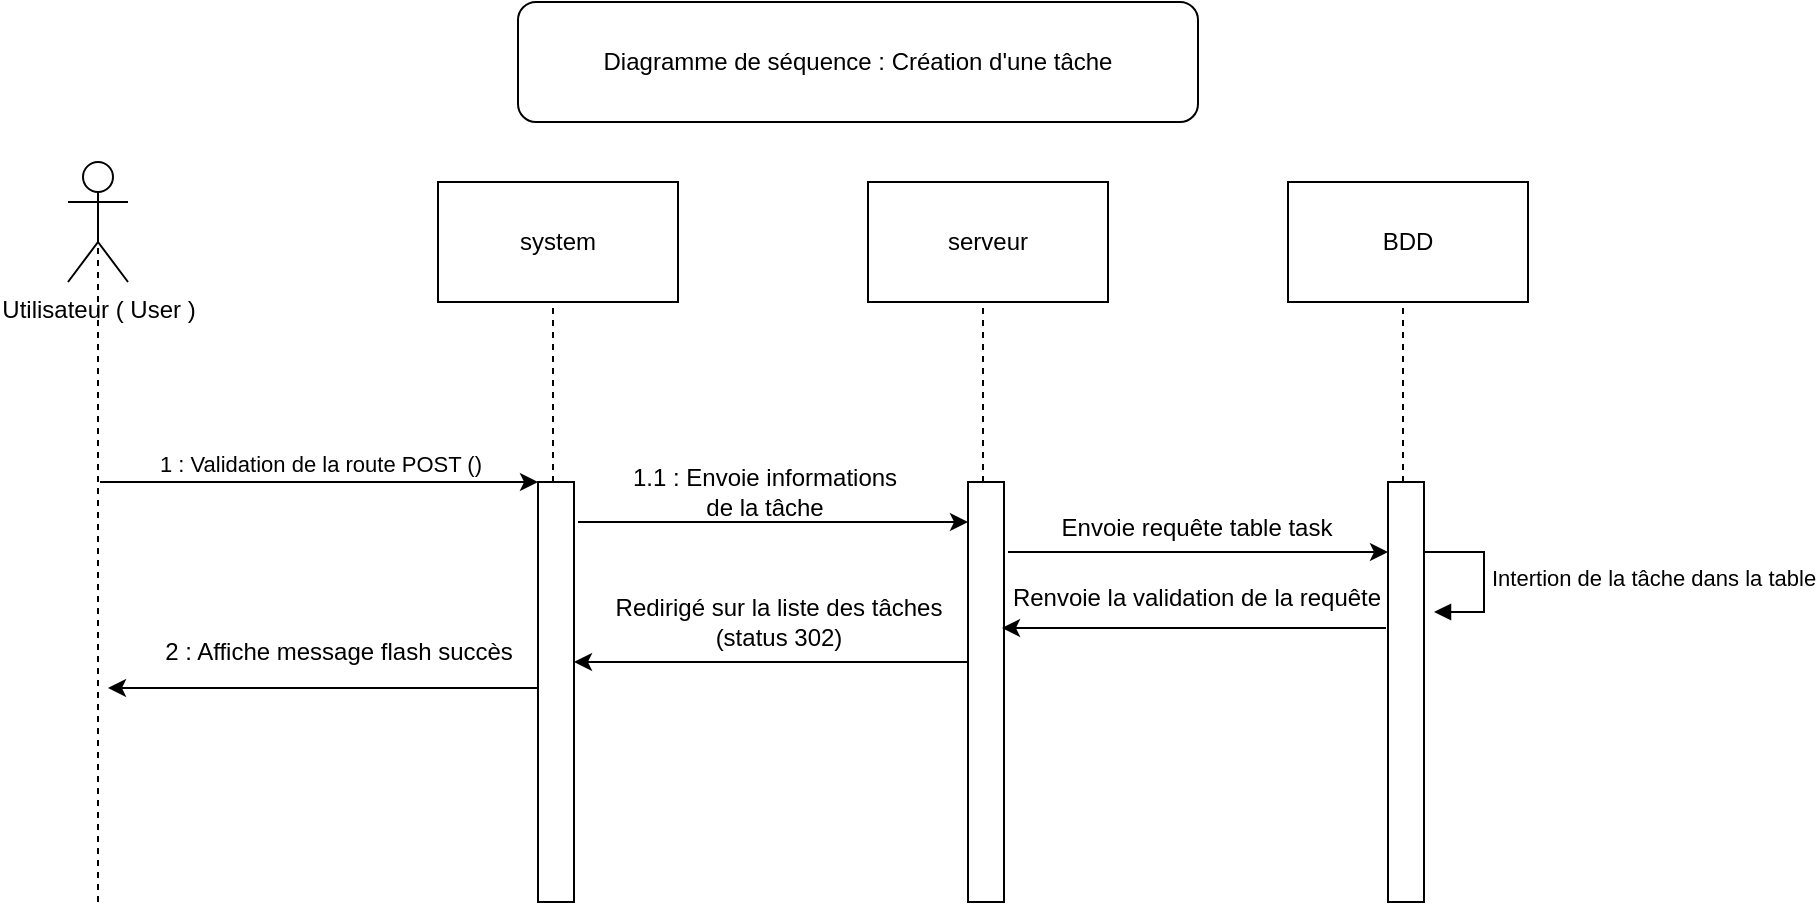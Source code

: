 <mxfile version="24.6.4" type="device">
  <diagram name="Page-1" id="pZG1M59RmN2wXBVbZ4O0">
    <mxGraphModel dx="1434" dy="797" grid="1" gridSize="10" guides="1" tooltips="1" connect="1" arrows="1" fold="1" page="1" pageScale="1" pageWidth="827" pageHeight="1169" math="0" shadow="0">
      <root>
        <mxCell id="0" />
        <mxCell id="1" parent="0" />
        <mxCell id="PcoCoD3mR92E2FILN2pQ-1" value="Utilisateur ( User ) " style="shape=umlActor;verticalLabelPosition=bottom;verticalAlign=top;html=1;outlineConnect=0;" vertex="1" parent="1">
          <mxGeometry x="775" y="430" width="30" height="60" as="geometry" />
        </mxCell>
        <mxCell id="PcoCoD3mR92E2FILN2pQ-2" value="" style="endArrow=none;dashed=1;html=1;rounded=0;entryX=0.5;entryY=0.5;entryDx=0;entryDy=0;entryPerimeter=0;" edge="1" parent="1" target="PcoCoD3mR92E2FILN2pQ-1">
          <mxGeometry width="50" height="50" relative="1" as="geometry">
            <mxPoint x="790" y="800" as="sourcePoint" />
            <mxPoint x="795" y="520" as="targetPoint" />
          </mxGeometry>
        </mxCell>
        <mxCell id="PcoCoD3mR92E2FILN2pQ-3" value="system" style="rounded=0;whiteSpace=wrap;html=1;" vertex="1" parent="1">
          <mxGeometry x="960" y="440" width="120" height="60" as="geometry" />
        </mxCell>
        <mxCell id="PcoCoD3mR92E2FILN2pQ-4" value="" style="endArrow=none;dashed=1;html=1;rounded=0;entryX=0.5;entryY=0.5;entryDx=0;entryDy=0;entryPerimeter=0;" edge="1" parent="1" source="PcoCoD3mR92E2FILN2pQ-5">
          <mxGeometry width="50" height="50" relative="1" as="geometry">
            <mxPoint x="1022.13" y="1099.61" as="sourcePoint" />
            <mxPoint x="1017.5" y="500" as="targetPoint" />
          </mxGeometry>
        </mxCell>
        <mxCell id="PcoCoD3mR92E2FILN2pQ-5" value="" style="html=1;points=[];perimeter=orthogonalPerimeter;outlineConnect=0;targetShapes=umlLifeline;portConstraint=eastwest;newEdgeStyle={&quot;edgeStyle&quot;:&quot;elbowEdgeStyle&quot;,&quot;elbow&quot;:&quot;vertical&quot;,&quot;curved&quot;:0,&quot;rounded&quot;:0};" vertex="1" parent="1">
          <mxGeometry x="1010" y="590" width="18" height="210" as="geometry" />
        </mxCell>
        <mxCell id="PcoCoD3mR92E2FILN2pQ-6" value="" style="endArrow=classic;html=1;rounded=0;" edge="1" parent="1" target="PcoCoD3mR92E2FILN2pQ-5">
          <mxGeometry width="50" height="50" relative="1" as="geometry">
            <mxPoint x="791" y="590" as="sourcePoint" />
            <mxPoint x="841" y="540" as="targetPoint" />
          </mxGeometry>
        </mxCell>
        <mxCell id="PcoCoD3mR92E2FILN2pQ-7" value="1 : Validation de la route POST ()" style="edgeLabel;html=1;align=center;verticalAlign=middle;resizable=0;points=[];" vertex="1" connectable="0" parent="PcoCoD3mR92E2FILN2pQ-6">
          <mxGeometry x="0.315" y="-3" relative="1" as="geometry">
            <mxPoint x="-34" y="-12" as="offset" />
          </mxGeometry>
        </mxCell>
        <mxCell id="PcoCoD3mR92E2FILN2pQ-8" value="serveur" style="rounded=0;whiteSpace=wrap;html=1;" vertex="1" parent="1">
          <mxGeometry x="1175" y="440" width="120" height="60" as="geometry" />
        </mxCell>
        <mxCell id="PcoCoD3mR92E2FILN2pQ-9" value="" style="endArrow=none;dashed=1;html=1;rounded=0;entryX=0.5;entryY=0.5;entryDx=0;entryDy=0;entryPerimeter=0;" edge="1" parent="1" source="PcoCoD3mR92E2FILN2pQ-10">
          <mxGeometry width="50" height="50" relative="1" as="geometry">
            <mxPoint x="1232.5" y="830" as="sourcePoint" />
            <mxPoint x="1232.5" y="500" as="targetPoint" />
          </mxGeometry>
        </mxCell>
        <mxCell id="PcoCoD3mR92E2FILN2pQ-10" value="" style="html=1;points=[];perimeter=orthogonalPerimeter;outlineConnect=0;targetShapes=umlLifeline;portConstraint=eastwest;newEdgeStyle={&quot;edgeStyle&quot;:&quot;elbowEdgeStyle&quot;,&quot;elbow&quot;:&quot;vertical&quot;,&quot;curved&quot;:0,&quot;rounded&quot;:0};" vertex="1" parent="1">
          <mxGeometry x="1225" y="590" width="18" height="210" as="geometry" />
        </mxCell>
        <mxCell id="PcoCoD3mR92E2FILN2pQ-11" value="BDD" style="rounded=0;whiteSpace=wrap;html=1;" vertex="1" parent="1">
          <mxGeometry x="1385" y="440" width="120" height="60" as="geometry" />
        </mxCell>
        <mxCell id="PcoCoD3mR92E2FILN2pQ-12" value="" style="endArrow=none;dashed=1;html=1;rounded=0;entryX=0.5;entryY=0.5;entryDx=0;entryDy=0;entryPerimeter=0;" edge="1" parent="1" source="PcoCoD3mR92E2FILN2pQ-13">
          <mxGeometry width="50" height="50" relative="1" as="geometry">
            <mxPoint x="1442.5" y="830" as="sourcePoint" />
            <mxPoint x="1442.5" y="500" as="targetPoint" />
          </mxGeometry>
        </mxCell>
        <mxCell id="PcoCoD3mR92E2FILN2pQ-13" value="" style="html=1;points=[];perimeter=orthogonalPerimeter;outlineConnect=0;targetShapes=umlLifeline;portConstraint=eastwest;newEdgeStyle={&quot;edgeStyle&quot;:&quot;elbowEdgeStyle&quot;,&quot;elbow&quot;:&quot;vertical&quot;,&quot;curved&quot;:0,&quot;rounded&quot;:0};" vertex="1" parent="1">
          <mxGeometry x="1435" y="590" width="18" height="210" as="geometry" />
        </mxCell>
        <mxCell id="PcoCoD3mR92E2FILN2pQ-14" value="" style="endArrow=classic;html=1;rounded=0;" edge="1" parent="1" target="PcoCoD3mR92E2FILN2pQ-10">
          <mxGeometry width="50" height="50" relative="1" as="geometry">
            <mxPoint x="1030" y="610" as="sourcePoint" />
            <mxPoint x="1185" y="610" as="targetPoint" />
          </mxGeometry>
        </mxCell>
        <mxCell id="PcoCoD3mR92E2FILN2pQ-15" value="1.1 : Envoie informations &lt;br&gt;de la tâche" style="text;html=1;align=center;verticalAlign=middle;resizable=0;points=[];autosize=1;strokeColor=none;fillColor=none;" vertex="1" parent="1">
          <mxGeometry x="1043" y="575" width="160" height="40" as="geometry" />
        </mxCell>
        <mxCell id="PcoCoD3mR92E2FILN2pQ-16" value="Envoie requête table task" style="text;html=1;align=center;verticalAlign=middle;resizable=0;points=[];autosize=1;strokeColor=none;fillColor=none;" vertex="1" parent="1">
          <mxGeometry x="1259" y="598" width="160" height="30" as="geometry" />
        </mxCell>
        <mxCell id="PcoCoD3mR92E2FILN2pQ-17" value="" style="endArrow=classic;html=1;rounded=0;" edge="1" parent="1" target="PcoCoD3mR92E2FILN2pQ-13">
          <mxGeometry width="50" height="50" relative="1" as="geometry">
            <mxPoint x="1245" y="625" as="sourcePoint" />
            <mxPoint x="1295" y="575" as="targetPoint" />
          </mxGeometry>
        </mxCell>
        <mxCell id="PcoCoD3mR92E2FILN2pQ-18" value="Intertion de la tâche dans la table" style="html=1;align=left;spacingLeft=2;endArrow=block;rounded=0;edgeStyle=orthogonalEdgeStyle;curved=0;rounded=0;" edge="1" parent="1">
          <mxGeometry relative="1" as="geometry">
            <mxPoint x="1453" y="625" as="sourcePoint" />
            <Array as="points">
              <mxPoint x="1483" y="655" />
            </Array>
            <mxPoint x="1458" y="655" as="targetPoint" />
          </mxGeometry>
        </mxCell>
        <mxCell id="PcoCoD3mR92E2FILN2pQ-20" value="" style="endArrow=classic;html=1;rounded=0;" edge="1" parent="1">
          <mxGeometry width="50" height="50" relative="1" as="geometry">
            <mxPoint x="1434" y="663" as="sourcePoint" />
            <mxPoint x="1242" y="663" as="targetPoint" />
          </mxGeometry>
        </mxCell>
        <mxCell id="PcoCoD3mR92E2FILN2pQ-21" value="Renvoie la validation de la requête" style="text;html=1;align=center;verticalAlign=middle;resizable=0;points=[];autosize=1;strokeColor=none;fillColor=none;" vertex="1" parent="1">
          <mxGeometry x="1234" y="633" width="210" height="30" as="geometry" />
        </mxCell>
        <mxCell id="PcoCoD3mR92E2FILN2pQ-22" value="" style="endArrow=classic;html=1;rounded=0;" edge="1" parent="1">
          <mxGeometry width="50" height="50" relative="1" as="geometry">
            <mxPoint x="1225" y="680" as="sourcePoint" />
            <mxPoint x="1028" y="680" as="targetPoint" />
          </mxGeometry>
        </mxCell>
        <mxCell id="PcoCoD3mR92E2FILN2pQ-23" value="2 : Affiche message flash succès" style="text;html=1;align=center;verticalAlign=middle;resizable=0;points=[];autosize=1;strokeColor=none;fillColor=none;" vertex="1" parent="1">
          <mxGeometry x="810" y="660" width="200" height="30" as="geometry" />
        </mxCell>
        <mxCell id="PcoCoD3mR92E2FILN2pQ-24" value="" style="endArrow=classic;html=1;rounded=0;" edge="1" parent="1">
          <mxGeometry width="50" height="50" relative="1" as="geometry">
            <mxPoint x="1010" y="693" as="sourcePoint" />
            <mxPoint x="795" y="693" as="targetPoint" />
          </mxGeometry>
        </mxCell>
        <mxCell id="PcoCoD3mR92E2FILN2pQ-25" value="Redirigé sur la liste des tâches&lt;br&gt;(status 302)" style="text;html=1;align=center;verticalAlign=middle;resizable=0;points=[];autosize=1;strokeColor=none;fillColor=none;" vertex="1" parent="1">
          <mxGeometry x="1035" y="640" width="190" height="40" as="geometry" />
        </mxCell>
        <mxCell id="PcoCoD3mR92E2FILN2pQ-106" value="Diagramme de séquence : Création d&#39;une tâche" style="rounded=1;whiteSpace=wrap;html=1;" vertex="1" parent="1">
          <mxGeometry x="1000" y="350" width="340" height="60" as="geometry" />
        </mxCell>
      </root>
    </mxGraphModel>
  </diagram>
</mxfile>
